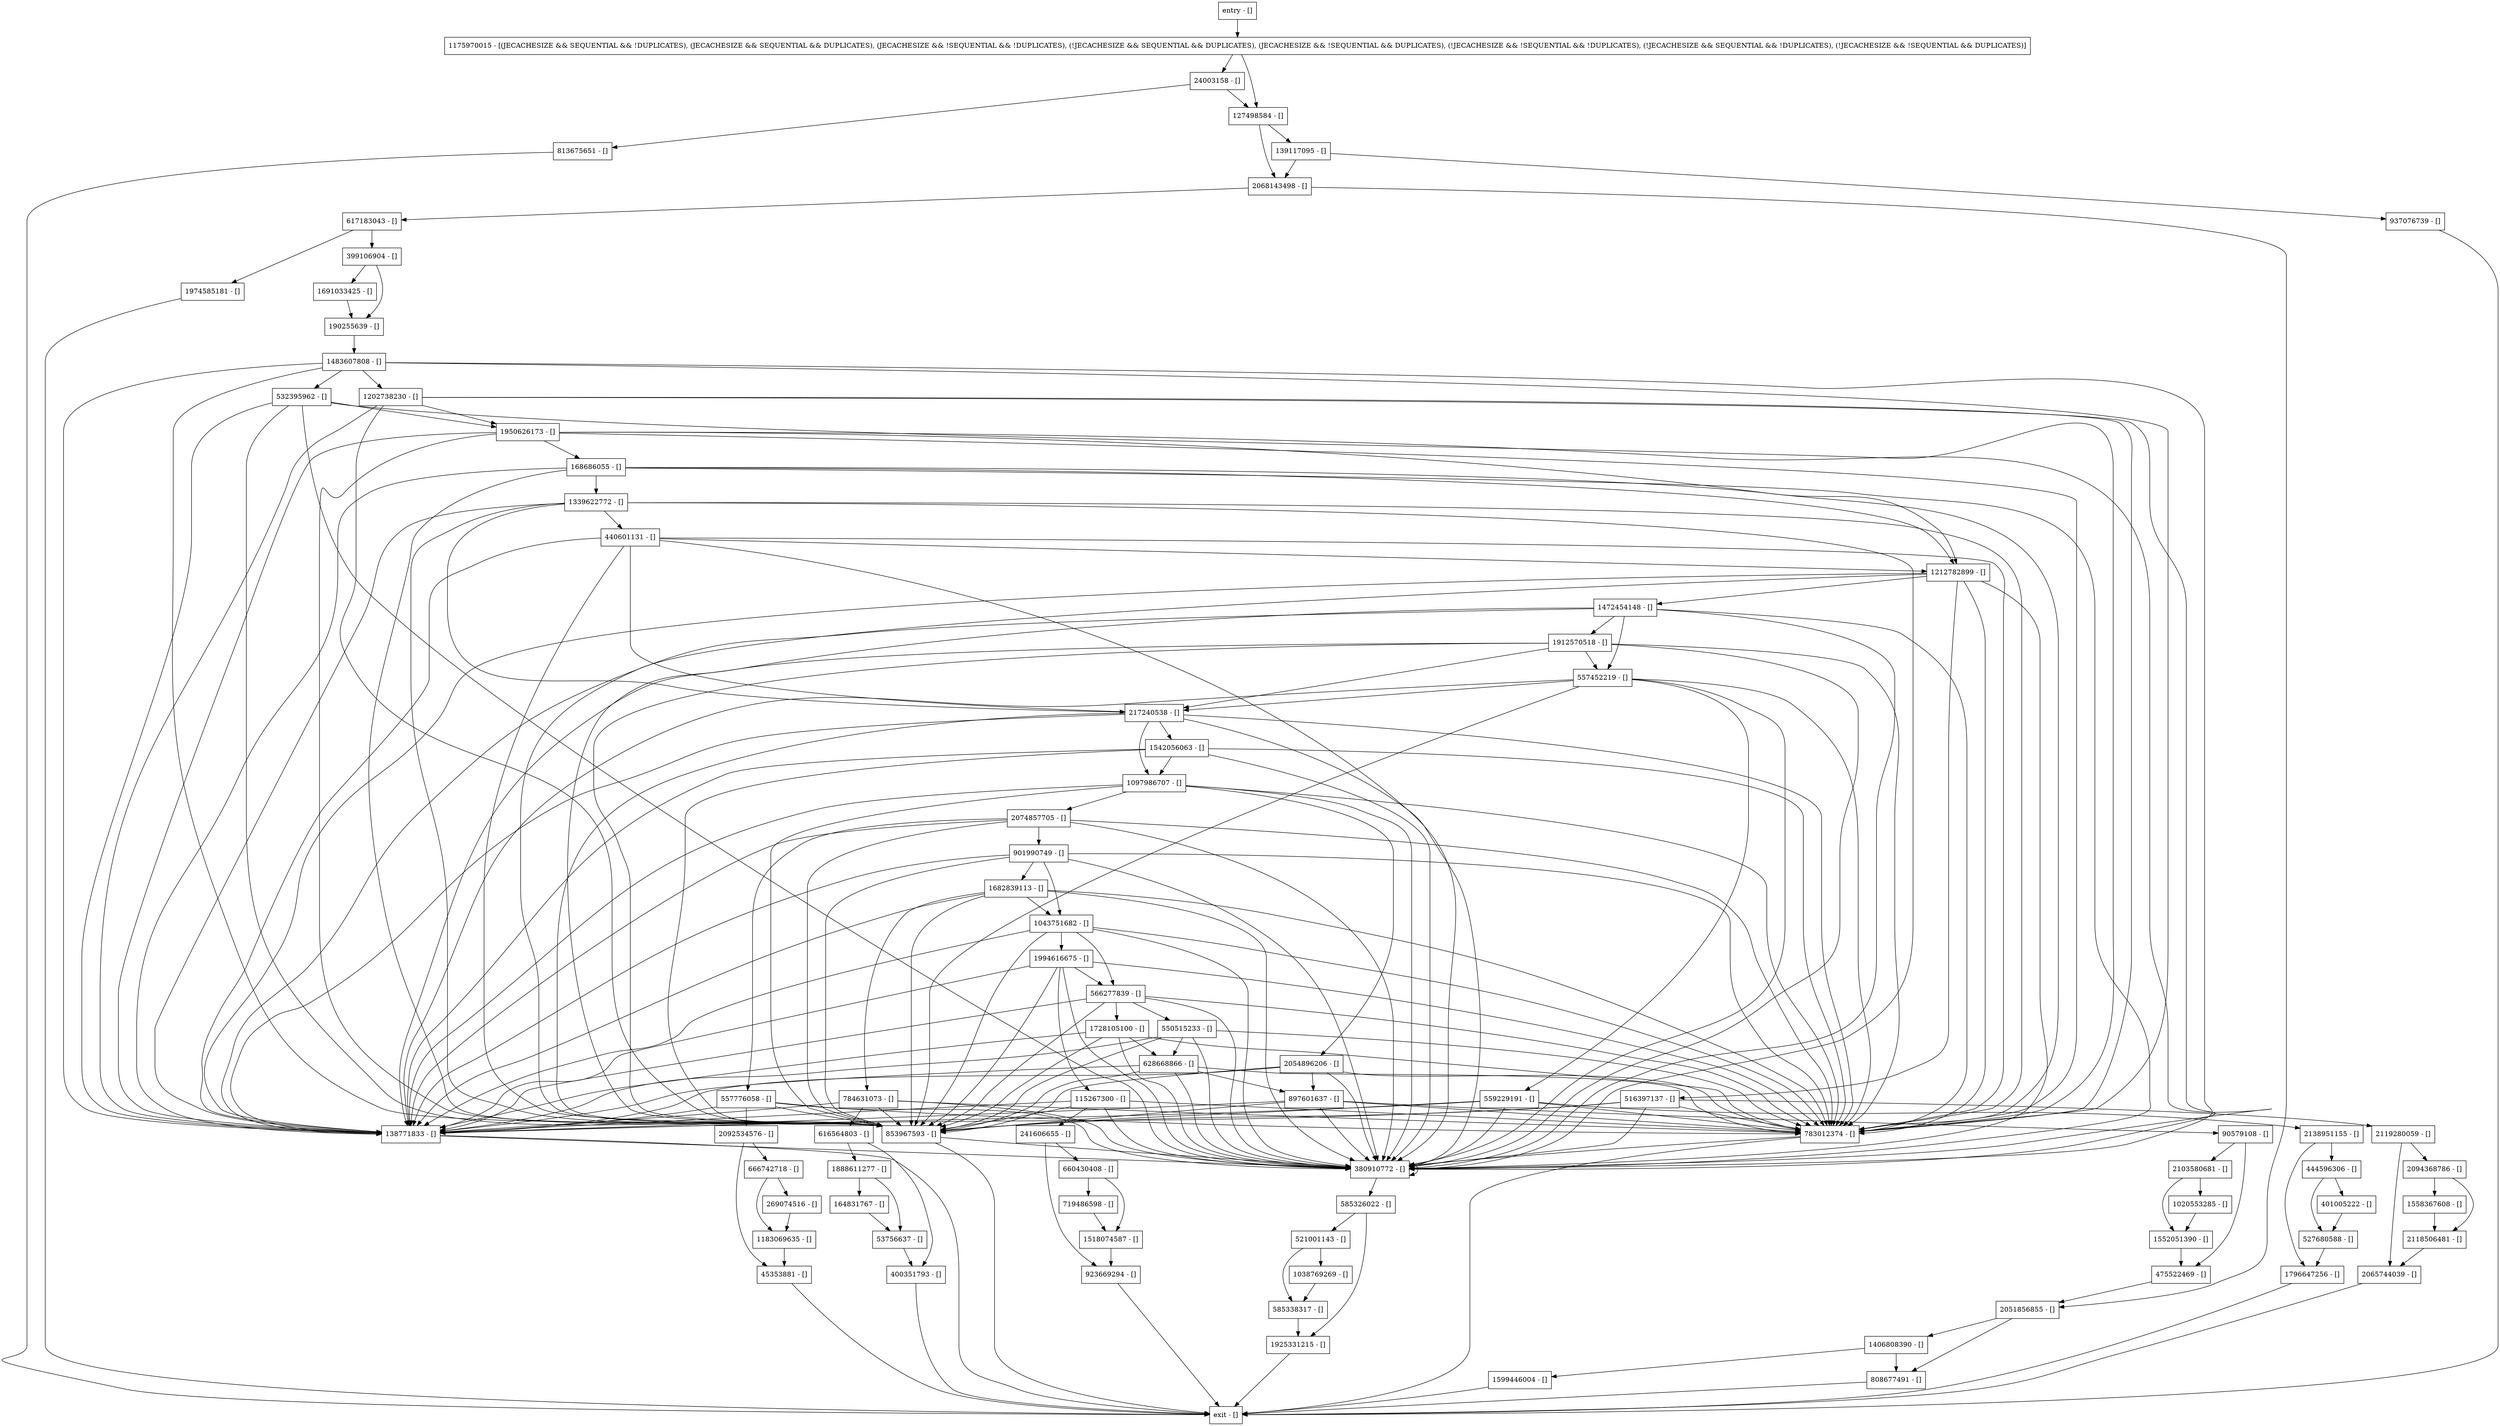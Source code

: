 digraph fetchINWithNoLatch {
node [shape=record];
164831767 [label="164831767 - []"];
2103580681 [label="2103580681 - []"];
1950626173 [label="1950626173 - []"];
400351793 [label="400351793 - []"];
1552051390 [label="1552051390 - []"];
241606655 [label="241606655 - []"];
521001143 [label="521001143 - []"];
1202738230 [label="1202738230 - []"];
269074516 [label="269074516 - []"];
1097986707 [label="1097986707 - []"];
1472454148 [label="1472454148 - []"];
475522469 [label="475522469 - []"];
937076739 [label="937076739 - []"];
2094368786 [label="2094368786 - []"];
399106904 [label="399106904 - []"];
2119280059 [label="2119280059 - []"];
853967593 [label="853967593 - []"];
24003158 [label="24003158 - []"];
923669294 [label="923669294 - []"];
1691033425 [label="1691033425 - []"];
516397137 [label="516397137 - []"];
897601637 [label="897601637 - []"];
527680588 [label="527680588 - []"];
813675651 [label="813675651 - []"];
557776058 [label="557776058 - []"];
190255639 [label="190255639 - []"];
2138951155 [label="2138951155 - []"];
45353881 [label="45353881 - []"];
entry [label="entry - []"];
exit [label="exit - []"];
666742718 [label="666742718 - []"];
585326022 [label="585326022 - []"];
585338317 [label="585338317 - []"];
1038769269 [label="1038769269 - []"];
138771833 [label="138771833 - []"];
1888611277 [label="1888611277 - []"];
115267300 [label="115267300 - []"];
1483607808 [label="1483607808 - []"];
2054896206 [label="2054896206 - []"];
557452219 [label="557452219 - []"];
660430408 [label="660430408 - []"];
1043751682 [label="1043751682 - []"];
401005222 [label="401005222 - []"];
1542056063 [label="1542056063 - []"];
168686055 [label="168686055 - []"];
440601131 [label="440601131 - []"];
2051856855 [label="2051856855 - []"];
2092534576 [label="2092534576 - []"];
1212782899 [label="1212782899 - []"];
1925331215 [label="1925331215 - []"];
139117095 [label="139117095 - []"];
444596306 [label="444596306 - []"];
1728105100 [label="1728105100 - []"];
1599446004 [label="1599446004 - []"];
1175970015 [label="1175970015 - [(JECACHESIZE && SEQUENTIAL && !DUPLICATES), (JECACHESIZE && SEQUENTIAL && DUPLICATES), (JECACHESIZE && !SEQUENTIAL && !DUPLICATES), (!JECACHESIZE && SEQUENTIAL && DUPLICATES), (JECACHESIZE && !SEQUENTIAL && DUPLICATES), (!JECACHESIZE && !SEQUENTIAL && !DUPLICATES), (!JECACHESIZE && SEQUENTIAL && !DUPLICATES), (!JECACHESIZE && !SEQUENTIAL && DUPLICATES)]"];
617183043 [label="617183043 - []"];
783012374 [label="783012374 - []"];
616564803 [label="616564803 - []"];
2074857705 [label="2074857705 - []"];
550515233 [label="550515233 - []"];
2065744039 [label="2065744039 - []"];
532395962 [label="532395962 - []"];
1558367608 [label="1558367608 - []"];
901990749 [label="901990749 - []"];
808677491 [label="808677491 - []"];
1183069635 [label="1183069635 - []"];
1682839113 [label="1682839113 - []"];
1020553285 [label="1020553285 - []"];
1339622772 [label="1339622772 - []"];
1518074587 [label="1518074587 - []"];
2118506481 [label="2118506481 - []"];
784631073 [label="784631073 - []"];
566277839 [label="566277839 - []"];
1796647256 [label="1796647256 - []"];
127498584 [label="127498584 - []"];
1974585181 [label="1974585181 - []"];
559229191 [label="559229191 - []"];
217240538 [label="217240538 - []"];
2068143498 [label="2068143498 - []"];
90579108 [label="90579108 - []"];
380910772 [label="380910772 - []"];
53756637 [label="53756637 - []"];
719486598 [label="719486598 - []"];
1912570518 [label="1912570518 - []"];
628668866 [label="628668866 - []"];
1994616675 [label="1994616675 - []"];
1406808390 [label="1406808390 - []"];
entry;
exit;
164831767 -> 53756637;
2103580681 -> 1552051390;
2103580681 -> 1020553285;
1950626173 -> 853967593;
1950626173 -> 168686055;
1950626173 -> 783012374;
1950626173 -> 138771833;
1950626173 -> 380910772;
1950626173 -> 1212782899;
400351793 -> exit;
1552051390 -> 475522469;
241606655 -> 660430408;
241606655 -> 923669294;
521001143 -> 585338317;
521001143 -> 1038769269;
1202738230 -> 853967593;
1202738230 -> 1950626173;
1202738230 -> 783012374;
1202738230 -> 138771833;
1202738230 -> 380910772;
269074516 -> 1183069635;
1097986707 -> 853967593;
1097986707 -> 783012374;
1097986707 -> 138771833;
1097986707 -> 2074857705;
1097986707 -> 380910772;
1097986707 -> 2054896206;
1472454148 -> 853967593;
1472454148 -> 783012374;
1472454148 -> 138771833;
1472454148 -> 380910772;
1472454148 -> 1912570518;
1472454148 -> 557452219;
475522469 -> 2051856855;
937076739 -> exit;
2094368786 -> 2118506481;
2094368786 -> 1558367608;
399106904 -> 1691033425;
399106904 -> 190255639;
2119280059 -> 2094368786;
2119280059 -> 2065744039;
853967593 -> exit;
853967593 -> 380910772;
24003158 -> 127498584;
24003158 -> 813675651;
923669294 -> exit;
1691033425 -> 190255639;
516397137 -> 853967593;
516397137 -> 783012374;
516397137 -> 138771833;
516397137 -> 380910772;
516397137 -> 2119280059;
897601637 -> 853967593;
897601637 -> 783012374;
897601637 -> 138771833;
897601637 -> 90579108;
897601637 -> 380910772;
527680588 -> 1796647256;
813675651 -> exit;
557776058 -> 853967593;
557776058 -> 783012374;
557776058 -> 138771833;
557776058 -> 380910772;
557776058 -> 2092534576;
190255639 -> 1483607808;
2138951155 -> 444596306;
2138951155 -> 1796647256;
45353881 -> exit;
entry -> 1175970015;
666742718 -> 1183069635;
666742718 -> 269074516;
585326022 -> 521001143;
585326022 -> 1925331215;
585338317 -> 1925331215;
1038769269 -> 585338317;
138771833 -> exit;
138771833 -> 380910772;
1888611277 -> 164831767;
1888611277 -> 53756637;
115267300 -> 853967593;
115267300 -> 241606655;
115267300 -> 783012374;
115267300 -> 138771833;
115267300 -> 380910772;
1483607808 -> 853967593;
1483607808 -> 783012374;
1483607808 -> 138771833;
1483607808 -> 1202738230;
1483607808 -> 380910772;
1483607808 -> 532395962;
2054896206 -> 853967593;
2054896206 -> 783012374;
2054896206 -> 138771833;
2054896206 -> 380910772;
2054896206 -> 897601637;
557452219 -> 853967593;
557452219 -> 559229191;
557452219 -> 217240538;
557452219 -> 783012374;
557452219 -> 138771833;
557452219 -> 380910772;
660430408 -> 1518074587;
660430408 -> 719486598;
1043751682 -> 853967593;
1043751682 -> 783012374;
1043751682 -> 138771833;
1043751682 -> 380910772;
1043751682 -> 1994616675;
1043751682 -> 566277839;
401005222 -> 527680588;
1542056063 -> 853967593;
1542056063 -> 783012374;
1542056063 -> 138771833;
1542056063 -> 380910772;
1542056063 -> 1097986707;
168686055 -> 853967593;
168686055 -> 783012374;
168686055 -> 138771833;
168686055 -> 1339622772;
168686055 -> 380910772;
168686055 -> 1212782899;
440601131 -> 853967593;
440601131 -> 217240538;
440601131 -> 783012374;
440601131 -> 138771833;
440601131 -> 380910772;
440601131 -> 1212782899;
2051856855 -> 808677491;
2051856855 -> 1406808390;
2092534576 -> 45353881;
2092534576 -> 666742718;
1212782899 -> 853967593;
1212782899 -> 516397137;
1212782899 -> 783012374;
1212782899 -> 138771833;
1212782899 -> 380910772;
1212782899 -> 1472454148;
1925331215 -> exit;
139117095 -> 937076739;
139117095 -> 2068143498;
444596306 -> 401005222;
444596306 -> 527680588;
1728105100 -> 853967593;
1728105100 -> 783012374;
1728105100 -> 138771833;
1728105100 -> 380910772;
1728105100 -> 628668866;
1599446004 -> exit;
1175970015 -> 24003158;
1175970015 -> 127498584;
617183043 -> 1974585181;
617183043 -> 399106904;
783012374 -> exit;
783012374 -> 380910772;
616564803 -> 400351793;
616564803 -> 1888611277;
2074857705 -> 853967593;
2074857705 -> 901990749;
2074857705 -> 783012374;
2074857705 -> 138771833;
2074857705 -> 380910772;
2074857705 -> 557776058;
550515233 -> 853967593;
550515233 -> 783012374;
550515233 -> 138771833;
550515233 -> 380910772;
550515233 -> 628668866;
2065744039 -> exit;
532395962 -> 853967593;
532395962 -> 1950626173;
532395962 -> 783012374;
532395962 -> 138771833;
532395962 -> 380910772;
1558367608 -> 2118506481;
901990749 -> 853967593;
901990749 -> 1043751682;
901990749 -> 1682839113;
901990749 -> 783012374;
901990749 -> 138771833;
901990749 -> 380910772;
808677491 -> exit;
1183069635 -> 45353881;
1682839113 -> 853967593;
1682839113 -> 1043751682;
1682839113 -> 783012374;
1682839113 -> 138771833;
1682839113 -> 380910772;
1682839113 -> 784631073;
1020553285 -> 1552051390;
1339622772 -> 853967593;
1339622772 -> 217240538;
1339622772 -> 440601131;
1339622772 -> 783012374;
1339622772 -> 138771833;
1339622772 -> 380910772;
1518074587 -> 923669294;
2118506481 -> 2065744039;
784631073 -> 853967593;
784631073 -> 783012374;
784631073 -> 138771833;
784631073 -> 616564803;
784631073 -> 380910772;
566277839 -> 853967593;
566277839 -> 1728105100;
566277839 -> 783012374;
566277839 -> 138771833;
566277839 -> 550515233;
566277839 -> 380910772;
1796647256 -> exit;
127498584 -> 2068143498;
127498584 -> 139117095;
1974585181 -> exit;
559229191 -> 2138951155;
559229191 -> 853967593;
559229191 -> 783012374;
559229191 -> 138771833;
559229191 -> 380910772;
217240538 -> 853967593;
217240538 -> 1542056063;
217240538 -> 783012374;
217240538 -> 138771833;
217240538 -> 380910772;
217240538 -> 1097986707;
2068143498 -> 617183043;
2068143498 -> 2051856855;
90579108 -> 2103580681;
90579108 -> 475522469;
380910772 -> 585326022;
380910772 -> 380910772;
53756637 -> 400351793;
719486598 -> 1518074587;
1912570518 -> 853967593;
1912570518 -> 217240538;
1912570518 -> 783012374;
1912570518 -> 138771833;
1912570518 -> 380910772;
1912570518 -> 557452219;
628668866 -> 853967593;
628668866 -> 783012374;
628668866 -> 138771833;
628668866 -> 380910772;
628668866 -> 897601637;
1994616675 -> 853967593;
1994616675 -> 115267300;
1994616675 -> 783012374;
1994616675 -> 138771833;
1994616675 -> 380910772;
1994616675 -> 566277839;
1406808390 -> 808677491;
1406808390 -> 1599446004;
}
